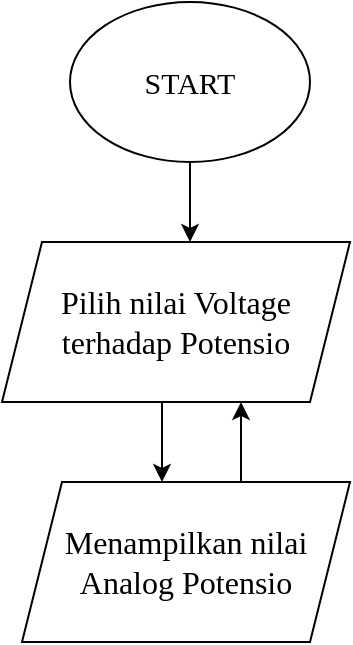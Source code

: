 <mxfile version="24.7.17" pages="3">
  <diagram name="Page-1" id="RSnfQcICfnoDFEyFhmpt">
    <mxGraphModel grid="1" page="1" gridSize="10" guides="1" tooltips="1" connect="1" arrows="1" fold="1" pageScale="1" pageWidth="827" pageHeight="1169" math="0" shadow="0">
      <root>
        <mxCell id="0" />
        <mxCell id="1" parent="0" />
        <mxCell id="u0wBhDG6wsLQEiFQRGLM-7" value="&lt;font style=&quot;font-size: 15px;&quot; face=&quot;Comic Sans MS&quot;&gt;START&lt;/font&gt;" style="ellipse;whiteSpace=wrap;html=1;" vertex="1" parent="1">
          <mxGeometry x="354" y="130" width="120" height="80" as="geometry" />
        </mxCell>
        <mxCell id="u0wBhDG6wsLQEiFQRGLM-8" value="" style="endArrow=classic;html=1;rounded=0;" edge="1" parent="1">
          <mxGeometry width="50" height="50" relative="1" as="geometry">
            <mxPoint x="414" y="210" as="sourcePoint" />
            <mxPoint x="414" y="250" as="targetPoint" />
          </mxGeometry>
        </mxCell>
        <mxCell id="u0wBhDG6wsLQEiFQRGLM-9" value="&lt;font size=&quot;3&quot; face=&quot;Comic Sans MS&quot;&gt;Pilih nilai &lt;/font&gt;&lt;span style=&quot;font-family: &amp;quot;Comic Sans MS&amp;quot;; font-size: medium; background-color: initial;&quot;&gt;Voltage terhadap Potensio&lt;/span&gt;" style="shape=parallelogram;perimeter=parallelogramPerimeter;whiteSpace=wrap;html=1;fixedSize=1;" vertex="1" parent="1">
          <mxGeometry x="320" y="250" width="174" height="80" as="geometry" />
        </mxCell>
        <mxCell id="u0wBhDG6wsLQEiFQRGLM-10" value="" style="endArrow=classic;html=1;rounded=0;" edge="1" parent="1">
          <mxGeometry width="50" height="50" relative="1" as="geometry">
            <mxPoint x="400" y="330" as="sourcePoint" />
            <mxPoint x="400" y="370" as="targetPoint" />
          </mxGeometry>
        </mxCell>
        <mxCell id="u0wBhDG6wsLQEiFQRGLM-11" value="" style="endArrow=classic;html=1;rounded=0;exitX=0.75;exitY=0;exitDx=0;exitDy=0;entryX=0.75;entryY=1;entryDx=0;entryDy=0;" edge="1" parent="1">
          <mxGeometry width="50" height="50" relative="1" as="geometry">
            <mxPoint x="439.5" y="370" as="sourcePoint" />
            <mxPoint x="439.5" y="330" as="targetPoint" />
          </mxGeometry>
        </mxCell>
        <mxCell id="u0wBhDG6wsLQEiFQRGLM-12" value="&lt;font size=&quot;3&quot; face=&quot;Comic Sans MS&quot;&gt;Menampilkan nilai&lt;/font&gt;&lt;div&gt;&lt;font size=&quot;3&quot; face=&quot;Comic Sans MS&quot;&gt;Analog Potensio&lt;/font&gt;&lt;/div&gt;" style="shape=parallelogram;perimeter=parallelogramPerimeter;whiteSpace=wrap;html=1;fixedSize=1;" vertex="1" parent="1">
          <mxGeometry x="330" y="370" width="164" height="80" as="geometry" />
        </mxCell>
      </root>
    </mxGraphModel>
  </diagram>
  <diagram name="Page-1" id="IFoBXIgXggYyvztGmRo0">
    <mxGraphModel dx="794" dy="454" grid="1" gridSize="10" guides="1" tooltips="1" connect="1" arrows="1" fold="1" page="1" pageScale="1" pageWidth="850" pageHeight="1100" math="0" shadow="0">
      <root>
        <mxCell id="0" />
        <mxCell id="1" parent="0" />
        <mxCell id="CKy4_nghBcw2vvJTqu-o-1" style="edgeStyle=none;curved=1;rounded=0;orthogonalLoop=1;jettySize=auto;html=1;exitX=0.5;exitY=1;exitDx=0;exitDy=0;fontSize=12;startSize=8;endSize=8;" edge="1" parent="1" source="CKy4_nghBcw2vvJTqu-o-2">
          <mxGeometry relative="1" as="geometry">
            <mxPoint x="179" y="266.0" as="targetPoint" />
          </mxGeometry>
        </mxCell>
        <mxCell id="CKy4_nghBcw2vvJTqu-o-2" value="START" style="ellipse;whiteSpace=wrap;html=1;" vertex="1" parent="1">
          <mxGeometry x="98" y="135" width="162" height="105" as="geometry" />
        </mxCell>
        <mxCell id="CKy4_nghBcw2vvJTqu-o-3" style="edgeStyle=none;curved=1;rounded=0;orthogonalLoop=1;jettySize=auto;html=1;exitX=0.5;exitY=1;exitDx=0;exitDy=0;fontSize=12;startSize=8;endSize=8;" edge="1" parent="1" source="CKy4_nghBcw2vvJTqu-o-4">
          <mxGeometry relative="1" as="geometry">
            <mxPoint x="175" y="410.8" as="targetPoint" />
          </mxGeometry>
        </mxCell>
        <mxCell id="CKy4_nghBcw2vvJTqu-o-4" value="Pilih nilai voltage&amp;nbsp;&lt;div&gt;terhadap&amp;nbsp;&lt;span style=&quot;background-color: initial;&quot;&gt;Potensio&lt;/span&gt;&lt;/div&gt;" style="shape=parallelogram;perimeter=parallelogramPerimeter;whiteSpace=wrap;html=1;fixedSize=1;" vertex="1" parent="1">
          <mxGeometry x="78" y="274" width="193" height="91" as="geometry" />
        </mxCell>
        <mxCell id="CKy4_nghBcw2vvJTqu-o-5" style="edgeStyle=none;curved=1;rounded=0;orthogonalLoop=1;jettySize=auto;html=1;exitX=0.75;exitY=0;exitDx=0;exitDy=0;fontSize=12;startSize=8;endSize=8;" edge="1" parent="1" source="CKy4_nghBcw2vvJTqu-o-6">
          <mxGeometry relative="1" as="geometry">
            <mxPoint x="203" y="375.6" as="targetPoint" />
          </mxGeometry>
        </mxCell>
        <mxCell id="CKy4_nghBcw2vvJTqu-o-6" value="Menampilkan nilai analog potensio" style="shape=parallelogram;perimeter=parallelogramPerimeter;whiteSpace=wrap;html=1;fixedSize=1;" vertex="1" parent="1">
          <mxGeometry x="67" y="423" width="181" height="94" as="geometry" />
        </mxCell>
      </root>
    </mxGraphModel>
  </diagram>
  <diagram name="Copy of Page-1" id="NjewrZJVZ-dHrvZWwzcL">
    <mxGraphModel dx="346" dy="276" grid="0" gridSize="10" guides="1" tooltips="1" connect="1" arrows="1" fold="1" page="0" pageScale="1" pageWidth="850" pageHeight="1100" math="0" shadow="0">
      <root>
        <mxCell id="WWciUWRnBZZ9eofVKHLs-0" />
        <mxCell id="WWciUWRnBZZ9eofVKHLs-1" parent="WWciUWRnBZZ9eofVKHLs-0" />
        <mxCell id="WWciUWRnBZZ9eofVKHLs-2" style="edgeStyle=none;curved=1;rounded=0;orthogonalLoop=1;jettySize=auto;html=1;exitX=0.5;exitY=1;exitDx=0;exitDy=0;fontSize=12;startSize=8;endSize=8;" edge="1" parent="WWciUWRnBZZ9eofVKHLs-1" source="WWciUWRnBZZ9eofVKHLs-3">
          <mxGeometry relative="1" as="geometry">
            <mxPoint x="179" y="266.0" as="targetPoint" />
          </mxGeometry>
        </mxCell>
        <mxCell id="WWciUWRnBZZ9eofVKHLs-3" value="START" style="ellipse;whiteSpace=wrap;html=1;" vertex="1" parent="WWciUWRnBZZ9eofVKHLs-1">
          <mxGeometry x="98" y="135" width="162" height="105" as="geometry" />
        </mxCell>
        <mxCell id="WWciUWRnBZZ9eofVKHLs-4" style="edgeStyle=none;curved=1;rounded=0;orthogonalLoop=1;jettySize=auto;html=1;exitX=0.5;exitY=1;exitDx=0;exitDy=0;fontSize=12;startSize=8;endSize=8;" edge="1" parent="WWciUWRnBZZ9eofVKHLs-1" source="WWciUWRnBZZ9eofVKHLs-5">
          <mxGeometry relative="1" as="geometry">
            <mxPoint x="175" y="410.8" as="targetPoint" />
          </mxGeometry>
        </mxCell>
        <mxCell id="WWciUWRnBZZ9eofVKHLs-5" value="Pilih nilai terhadap&amp;nbsp;&lt;div&gt;analog Potensio (0-10240)&lt;/div&gt;" style="shape=parallelogram;perimeter=parallelogramPerimeter;whiteSpace=wrap;html=1;fixedSize=1;" vertex="1" parent="WWciUWRnBZZ9eofVKHLs-1">
          <mxGeometry x="78" y="274" width="193" height="91" as="geometry" />
        </mxCell>
        <mxCell id="WWciUWRnBZZ9eofVKHLs-7" value="Menampilkan nilai voltage potensio" style="shape=parallelogram;perimeter=parallelogramPerimeter;whiteSpace=wrap;html=1;fixedSize=1;" vertex="1" parent="WWciUWRnBZZ9eofVKHLs-1">
          <mxGeometry x="84" y="538" width="181" height="94" as="geometry" />
        </mxCell>
        <mxCell id="LKzTZfADCMagp4abgQNa-1" style="edgeStyle=none;curved=1;rounded=0;orthogonalLoop=1;jettySize=auto;html=1;exitX=0.5;exitY=1;exitDx=0;exitDy=0;fontSize=12;startSize=8;endSize=8;" edge="1" parent="WWciUWRnBZZ9eofVKHLs-1" source="LKzTZfADCMagp4abgQNa-0">
          <mxGeometry relative="1" as="geometry">
            <mxPoint x="179" y="533.909" as="targetPoint" />
          </mxGeometry>
        </mxCell>
        <mxCell id="LKzTZfADCMagp4abgQNa-0" value="Memgubah nilai analog menjadi nilai vot ( tegangan ) (0-5)" style="rounded=0;whiteSpace=wrap;html=1;" vertex="1" parent="WWciUWRnBZZ9eofVKHLs-1">
          <mxGeometry x="105.75" y="416" width="146.5" height="80" as="geometry" />
        </mxCell>
        <mxCell id="LKzTZfADCMagp4abgQNa-2" value="" style="endArrow=none;html=1;rounded=0;fontSize=12;startSize=8;endSize=8;curved=1;" edge="1" parent="WWciUWRnBZZ9eofVKHLs-1">
          <mxGeometry width="50" height="50" relative="1" as="geometry">
            <mxPoint x="249" y="596" as="sourcePoint" />
            <mxPoint x="338" y="594" as="targetPoint" />
          </mxGeometry>
        </mxCell>
        <mxCell id="LKzTZfADCMagp4abgQNa-3" value="" style="endArrow=none;html=1;rounded=0;fontSize=12;startSize=8;endSize=8;curved=1;" edge="1" parent="WWciUWRnBZZ9eofVKHLs-1">
          <mxGeometry width="50" height="50" relative="1" as="geometry">
            <mxPoint x="338" y="593" as="sourcePoint" />
            <mxPoint x="341" y="323" as="targetPoint" />
          </mxGeometry>
        </mxCell>
        <mxCell id="LKzTZfADCMagp4abgQNa-4" value="" style="endArrow=classic;html=1;rounded=0;fontSize=12;startSize=8;endSize=8;curved=1;entryX=0.951;entryY=0.55;entryDx=0;entryDy=0;entryPerimeter=0;" edge="1" parent="WWciUWRnBZZ9eofVKHLs-1" target="WWciUWRnBZZ9eofVKHLs-5">
          <mxGeometry width="50" height="50" relative="1" as="geometry">
            <mxPoint x="342.5" y="324" as="sourcePoint" />
            <mxPoint x="259.995" y="321.797" as="targetPoint" />
            <Array as="points" />
          </mxGeometry>
        </mxCell>
      </root>
    </mxGraphModel>
  </diagram>
</mxfile>
